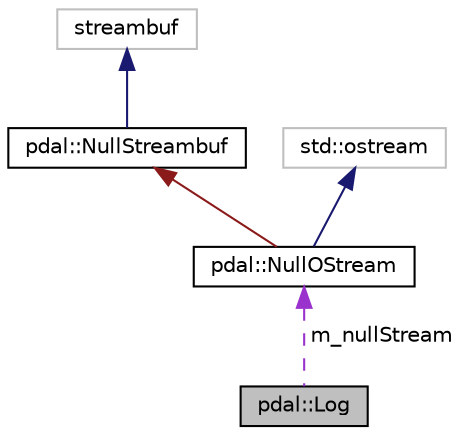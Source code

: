 digraph "pdal::Log"
{
  edge [fontname="Helvetica",fontsize="10",labelfontname="Helvetica",labelfontsize="10"];
  node [fontname="Helvetica",fontsize="10",shape=record];
  Node1 [label="pdal::Log",height=0.2,width=0.4,color="black", fillcolor="grey75", style="filled", fontcolor="black"];
  Node2 -> Node1 [dir="back",color="darkorchid3",fontsize="10",style="dashed",label=" m_nullStream" ,fontname="Helvetica"];
  Node2 [label="pdal::NullOStream",height=0.2,width=0.4,color="black", fillcolor="white", style="filled",URL="$classpdal_1_1NullOStream.html"];
  Node3 -> Node2 [dir="back",color="firebrick4",fontsize="10",style="solid",fontname="Helvetica"];
  Node3 [label="pdal::NullStreambuf",height=0.2,width=0.4,color="black", fillcolor="white", style="filled",URL="$classpdal_1_1NullStreambuf.html"];
  Node4 -> Node3 [dir="back",color="midnightblue",fontsize="10",style="solid",fontname="Helvetica"];
  Node4 [label="streambuf",height=0.2,width=0.4,color="grey75", fillcolor="white", style="filled"];
  Node5 -> Node2 [dir="back",color="midnightblue",fontsize="10",style="solid",fontname="Helvetica"];
  Node5 [label="std::ostream",height=0.2,width=0.4,color="grey75", fillcolor="white", style="filled"];
}
